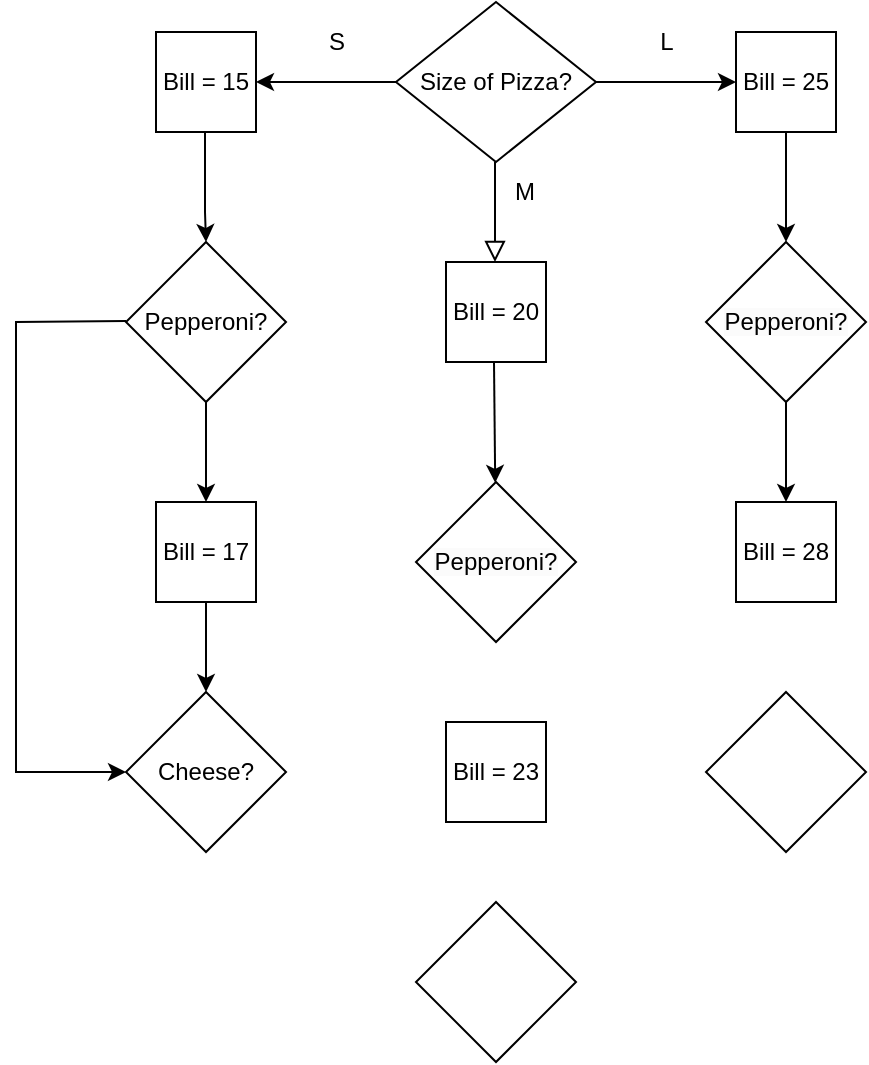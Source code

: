 <mxfile version="20.8.16" type="github">
  <diagram id="C5RBs43oDa-KdzZeNtuy" name="Page-1">
    <mxGraphModel dx="643" dy="606" grid="1" gridSize="10" guides="1" tooltips="1" connect="1" arrows="1" fold="1" page="1" pageScale="1" pageWidth="827" pageHeight="1169" math="0" shadow="0">
      <root>
        <mxCell id="WIyWlLk6GJQsqaUBKTNV-0" />
        <mxCell id="WIyWlLk6GJQsqaUBKTNV-1" parent="WIyWlLk6GJQsqaUBKTNV-0" />
        <mxCell id="WIyWlLk6GJQsqaUBKTNV-2" value="" style="rounded=0;html=1;jettySize=auto;orthogonalLoop=1;fontSize=11;endArrow=block;endFill=0;endSize=8;strokeWidth=1;shadow=0;labelBackgroundColor=none;edgeStyle=orthogonalEdgeStyle;" parent="WIyWlLk6GJQsqaUBKTNV-1" edge="1">
          <mxGeometry relative="1" as="geometry">
            <mxPoint x="399.5" y="120" as="sourcePoint" />
            <mxPoint x="399.5" y="170" as="targetPoint" />
          </mxGeometry>
        </mxCell>
        <mxCell id="BiVMqNbI33V2OBL2kVEZ-0" value="Size of Pizza?" style="rhombus;whiteSpace=wrap;html=1;" vertex="1" parent="WIyWlLk6GJQsqaUBKTNV-1">
          <mxGeometry x="350" y="40" width="100" height="80" as="geometry" />
        </mxCell>
        <mxCell id="BiVMqNbI33V2OBL2kVEZ-1" value="" style="endArrow=classic;html=1;rounded=0;" edge="1" parent="WIyWlLk6GJQsqaUBKTNV-1">
          <mxGeometry width="50" height="50" relative="1" as="geometry">
            <mxPoint x="450" y="80" as="sourcePoint" />
            <mxPoint x="520" y="80" as="targetPoint" />
          </mxGeometry>
        </mxCell>
        <mxCell id="BiVMqNbI33V2OBL2kVEZ-2" value="" style="endArrow=classic;html=1;rounded=0;exitX=0;exitY=0.5;exitDx=0;exitDy=0;" edge="1" parent="WIyWlLk6GJQsqaUBKTNV-1" source="BiVMqNbI33V2OBL2kVEZ-0">
          <mxGeometry width="50" height="50" relative="1" as="geometry">
            <mxPoint x="270" y="110" as="sourcePoint" />
            <mxPoint x="280" y="80" as="targetPoint" />
          </mxGeometry>
        </mxCell>
        <mxCell id="BiVMqNbI33V2OBL2kVEZ-3" value="Bill = 15" style="rounded=0;whiteSpace=wrap;html=1;" vertex="1" parent="WIyWlLk6GJQsqaUBKTNV-1">
          <mxGeometry x="230" y="55" width="50" height="50" as="geometry" />
        </mxCell>
        <mxCell id="BiVMqNbI33V2OBL2kVEZ-4" value="Bill = 25" style="rounded=0;whiteSpace=wrap;html=1;" vertex="1" parent="WIyWlLk6GJQsqaUBKTNV-1">
          <mxGeometry x="520" y="55" width="50" height="50" as="geometry" />
        </mxCell>
        <mxCell id="BiVMqNbI33V2OBL2kVEZ-5" value="Bill = 20" style="rounded=0;whiteSpace=wrap;html=1;" vertex="1" parent="WIyWlLk6GJQsqaUBKTNV-1">
          <mxGeometry x="375" y="170" width="50" height="50" as="geometry" />
        </mxCell>
        <mxCell id="BiVMqNbI33V2OBL2kVEZ-6" value="S" style="text;html=1;align=center;verticalAlign=middle;resizable=0;points=[];autosize=1;strokeColor=none;fillColor=none;" vertex="1" parent="WIyWlLk6GJQsqaUBKTNV-1">
          <mxGeometry x="305" y="45" width="30" height="30" as="geometry" />
        </mxCell>
        <mxCell id="BiVMqNbI33V2OBL2kVEZ-7" value="L" style="text;html=1;align=center;verticalAlign=middle;resizable=0;points=[];autosize=1;strokeColor=none;fillColor=none;" vertex="1" parent="WIyWlLk6GJQsqaUBKTNV-1">
          <mxGeometry x="470" y="45" width="30" height="30" as="geometry" />
        </mxCell>
        <mxCell id="BiVMqNbI33V2OBL2kVEZ-8" value="M" style="text;html=1;align=center;verticalAlign=middle;resizable=0;points=[];autosize=1;strokeColor=none;fillColor=none;" vertex="1" parent="WIyWlLk6GJQsqaUBKTNV-1">
          <mxGeometry x="399" y="120" width="30" height="30" as="geometry" />
        </mxCell>
        <mxCell id="BiVMqNbI33V2OBL2kVEZ-9" value="" style="endArrow=classic;html=1;rounded=0;" edge="1" parent="WIyWlLk6GJQsqaUBKTNV-1">
          <mxGeometry width="50" height="50" relative="1" as="geometry">
            <mxPoint x="254.5" y="105" as="sourcePoint" />
            <mxPoint x="255" y="160" as="targetPoint" />
            <Array as="points">
              <mxPoint x="254.5" y="145" />
            </Array>
          </mxGeometry>
        </mxCell>
        <mxCell id="BiVMqNbI33V2OBL2kVEZ-10" value="Pepperoni?" style="rhombus;whiteSpace=wrap;html=1;" vertex="1" parent="WIyWlLk6GJQsqaUBKTNV-1">
          <mxGeometry x="215" y="160" width="80" height="80" as="geometry" />
        </mxCell>
        <mxCell id="BiVMqNbI33V2OBL2kVEZ-11" value="" style="endArrow=classic;html=1;rounded=0;" edge="1" parent="WIyWlLk6GJQsqaUBKTNV-1">
          <mxGeometry width="50" height="50" relative="1" as="geometry">
            <mxPoint x="255" y="240" as="sourcePoint" />
            <mxPoint x="255" y="290" as="targetPoint" />
          </mxGeometry>
        </mxCell>
        <mxCell id="BiVMqNbI33V2OBL2kVEZ-12" value="&lt;meta charset=&quot;utf-8&quot;&gt;&lt;span style=&quot;color: rgb(0, 0, 0); font-family: Helvetica; font-size: 12px; font-style: normal; font-variant-ligatures: normal; font-variant-caps: normal; font-weight: 400; letter-spacing: normal; orphans: 2; text-align: center; text-indent: 0px; text-transform: none; widows: 2; word-spacing: 0px; -webkit-text-stroke-width: 0px; background-color: rgb(251, 251, 251); text-decoration-thickness: initial; text-decoration-style: initial; text-decoration-color: initial; float: none; display: inline !important;&quot;&gt;Pepperoni?&lt;/span&gt;" style="rhombus;whiteSpace=wrap;html=1;" vertex="1" parent="WIyWlLk6GJQsqaUBKTNV-1">
          <mxGeometry x="505" y="160" width="80" height="80" as="geometry" />
        </mxCell>
        <mxCell id="BiVMqNbI33V2OBL2kVEZ-13" value="&lt;meta charset=&quot;utf-8&quot;&gt;&lt;span style=&quot;color: rgb(0, 0, 0); font-family: Helvetica; font-size: 12px; font-style: normal; font-variant-ligatures: normal; font-variant-caps: normal; font-weight: 400; letter-spacing: normal; orphans: 2; text-align: center; text-indent: 0px; text-transform: none; widows: 2; word-spacing: 0px; -webkit-text-stroke-width: 0px; background-color: rgb(251, 251, 251); text-decoration-thickness: initial; text-decoration-style: initial; text-decoration-color: initial; float: none; display: inline !important;&quot;&gt;Pepperoni?&lt;/span&gt;" style="rhombus;whiteSpace=wrap;html=1;" vertex="1" parent="WIyWlLk6GJQsqaUBKTNV-1">
          <mxGeometry x="360" y="280" width="80" height="80" as="geometry" />
        </mxCell>
        <mxCell id="BiVMqNbI33V2OBL2kVEZ-14" value="" style="endArrow=classic;html=1;rounded=0;" edge="1" parent="WIyWlLk6GJQsqaUBKTNV-1" target="BiVMqNbI33V2OBL2kVEZ-13">
          <mxGeometry width="50" height="50" relative="1" as="geometry">
            <mxPoint x="399" y="220" as="sourcePoint" />
            <mxPoint x="449" y="170" as="targetPoint" />
          </mxGeometry>
        </mxCell>
        <mxCell id="BiVMqNbI33V2OBL2kVEZ-15" value="" style="endArrow=classic;html=1;rounded=0;entryX=0.5;entryY=0;entryDx=0;entryDy=0;exitX=0.5;exitY=1;exitDx=0;exitDy=0;" edge="1" parent="WIyWlLk6GJQsqaUBKTNV-1" source="BiVMqNbI33V2OBL2kVEZ-4" target="BiVMqNbI33V2OBL2kVEZ-12">
          <mxGeometry width="50" height="50" relative="1" as="geometry">
            <mxPoint x="545" y="100" as="sourcePoint" />
            <mxPoint x="590" y="55" as="targetPoint" />
          </mxGeometry>
        </mxCell>
        <mxCell id="BiVMqNbI33V2OBL2kVEZ-16" value="Bill = 17" style="rounded=0;whiteSpace=wrap;html=1;" vertex="1" parent="WIyWlLk6GJQsqaUBKTNV-1">
          <mxGeometry x="230" y="290" width="50" height="50" as="geometry" />
        </mxCell>
        <mxCell id="BiVMqNbI33V2OBL2kVEZ-17" value="Bill = 28" style="rounded=0;whiteSpace=wrap;html=1;" vertex="1" parent="WIyWlLk6GJQsqaUBKTNV-1">
          <mxGeometry x="520" y="290" width="50" height="50" as="geometry" />
        </mxCell>
        <mxCell id="BiVMqNbI33V2OBL2kVEZ-18" value="Bill = 23" style="rounded=0;whiteSpace=wrap;html=1;" vertex="1" parent="WIyWlLk6GJQsqaUBKTNV-1">
          <mxGeometry x="375" y="400" width="50" height="50" as="geometry" />
        </mxCell>
        <mxCell id="BiVMqNbI33V2OBL2kVEZ-21" value="" style="endArrow=classic;html=1;rounded=0;entryX=0.5;entryY=0;entryDx=0;entryDy=0;exitX=0.5;exitY=1;exitDx=0;exitDy=0;" edge="1" parent="WIyWlLk6GJQsqaUBKTNV-1" source="BiVMqNbI33V2OBL2kVEZ-12" target="BiVMqNbI33V2OBL2kVEZ-17">
          <mxGeometry width="50" height="50" relative="1" as="geometry">
            <mxPoint x="540" y="240" as="sourcePoint" />
            <mxPoint x="590" y="190" as="targetPoint" />
          </mxGeometry>
        </mxCell>
        <mxCell id="BiVMqNbI33V2OBL2kVEZ-22" value="Cheese?" style="rhombus;whiteSpace=wrap;html=1;" vertex="1" parent="WIyWlLk6GJQsqaUBKTNV-1">
          <mxGeometry x="215" y="385" width="80" height="80" as="geometry" />
        </mxCell>
        <mxCell id="BiVMqNbI33V2OBL2kVEZ-23" value="" style="rhombus;whiteSpace=wrap;html=1;" vertex="1" parent="WIyWlLk6GJQsqaUBKTNV-1">
          <mxGeometry x="360" y="490" width="80" height="80" as="geometry" />
        </mxCell>
        <mxCell id="BiVMqNbI33V2OBL2kVEZ-24" value="" style="rhombus;whiteSpace=wrap;html=1;" vertex="1" parent="WIyWlLk6GJQsqaUBKTNV-1">
          <mxGeometry x="505" y="385" width="80" height="80" as="geometry" />
        </mxCell>
        <mxCell id="BiVMqNbI33V2OBL2kVEZ-25" value="" style="endArrow=classic;html=1;rounded=0;entryX=0;entryY=0.5;entryDx=0;entryDy=0;" edge="1" parent="WIyWlLk6GJQsqaUBKTNV-1" target="BiVMqNbI33V2OBL2kVEZ-22">
          <mxGeometry width="50" height="50" relative="1" as="geometry">
            <mxPoint x="215" y="199.5" as="sourcePoint" />
            <mxPoint x="160" y="440" as="targetPoint" />
            <Array as="points">
              <mxPoint x="160" y="200" />
              <mxPoint x="160" y="425" />
            </Array>
          </mxGeometry>
        </mxCell>
        <mxCell id="BiVMqNbI33V2OBL2kVEZ-26" value="" style="endArrow=classic;html=1;rounded=0;entryX=0.5;entryY=0;entryDx=0;entryDy=0;" edge="1" parent="WIyWlLk6GJQsqaUBKTNV-1" target="BiVMqNbI33V2OBL2kVEZ-22">
          <mxGeometry width="50" height="50" relative="1" as="geometry">
            <mxPoint x="255" y="340" as="sourcePoint" />
            <mxPoint x="305" y="290" as="targetPoint" />
          </mxGeometry>
        </mxCell>
      </root>
    </mxGraphModel>
  </diagram>
</mxfile>
